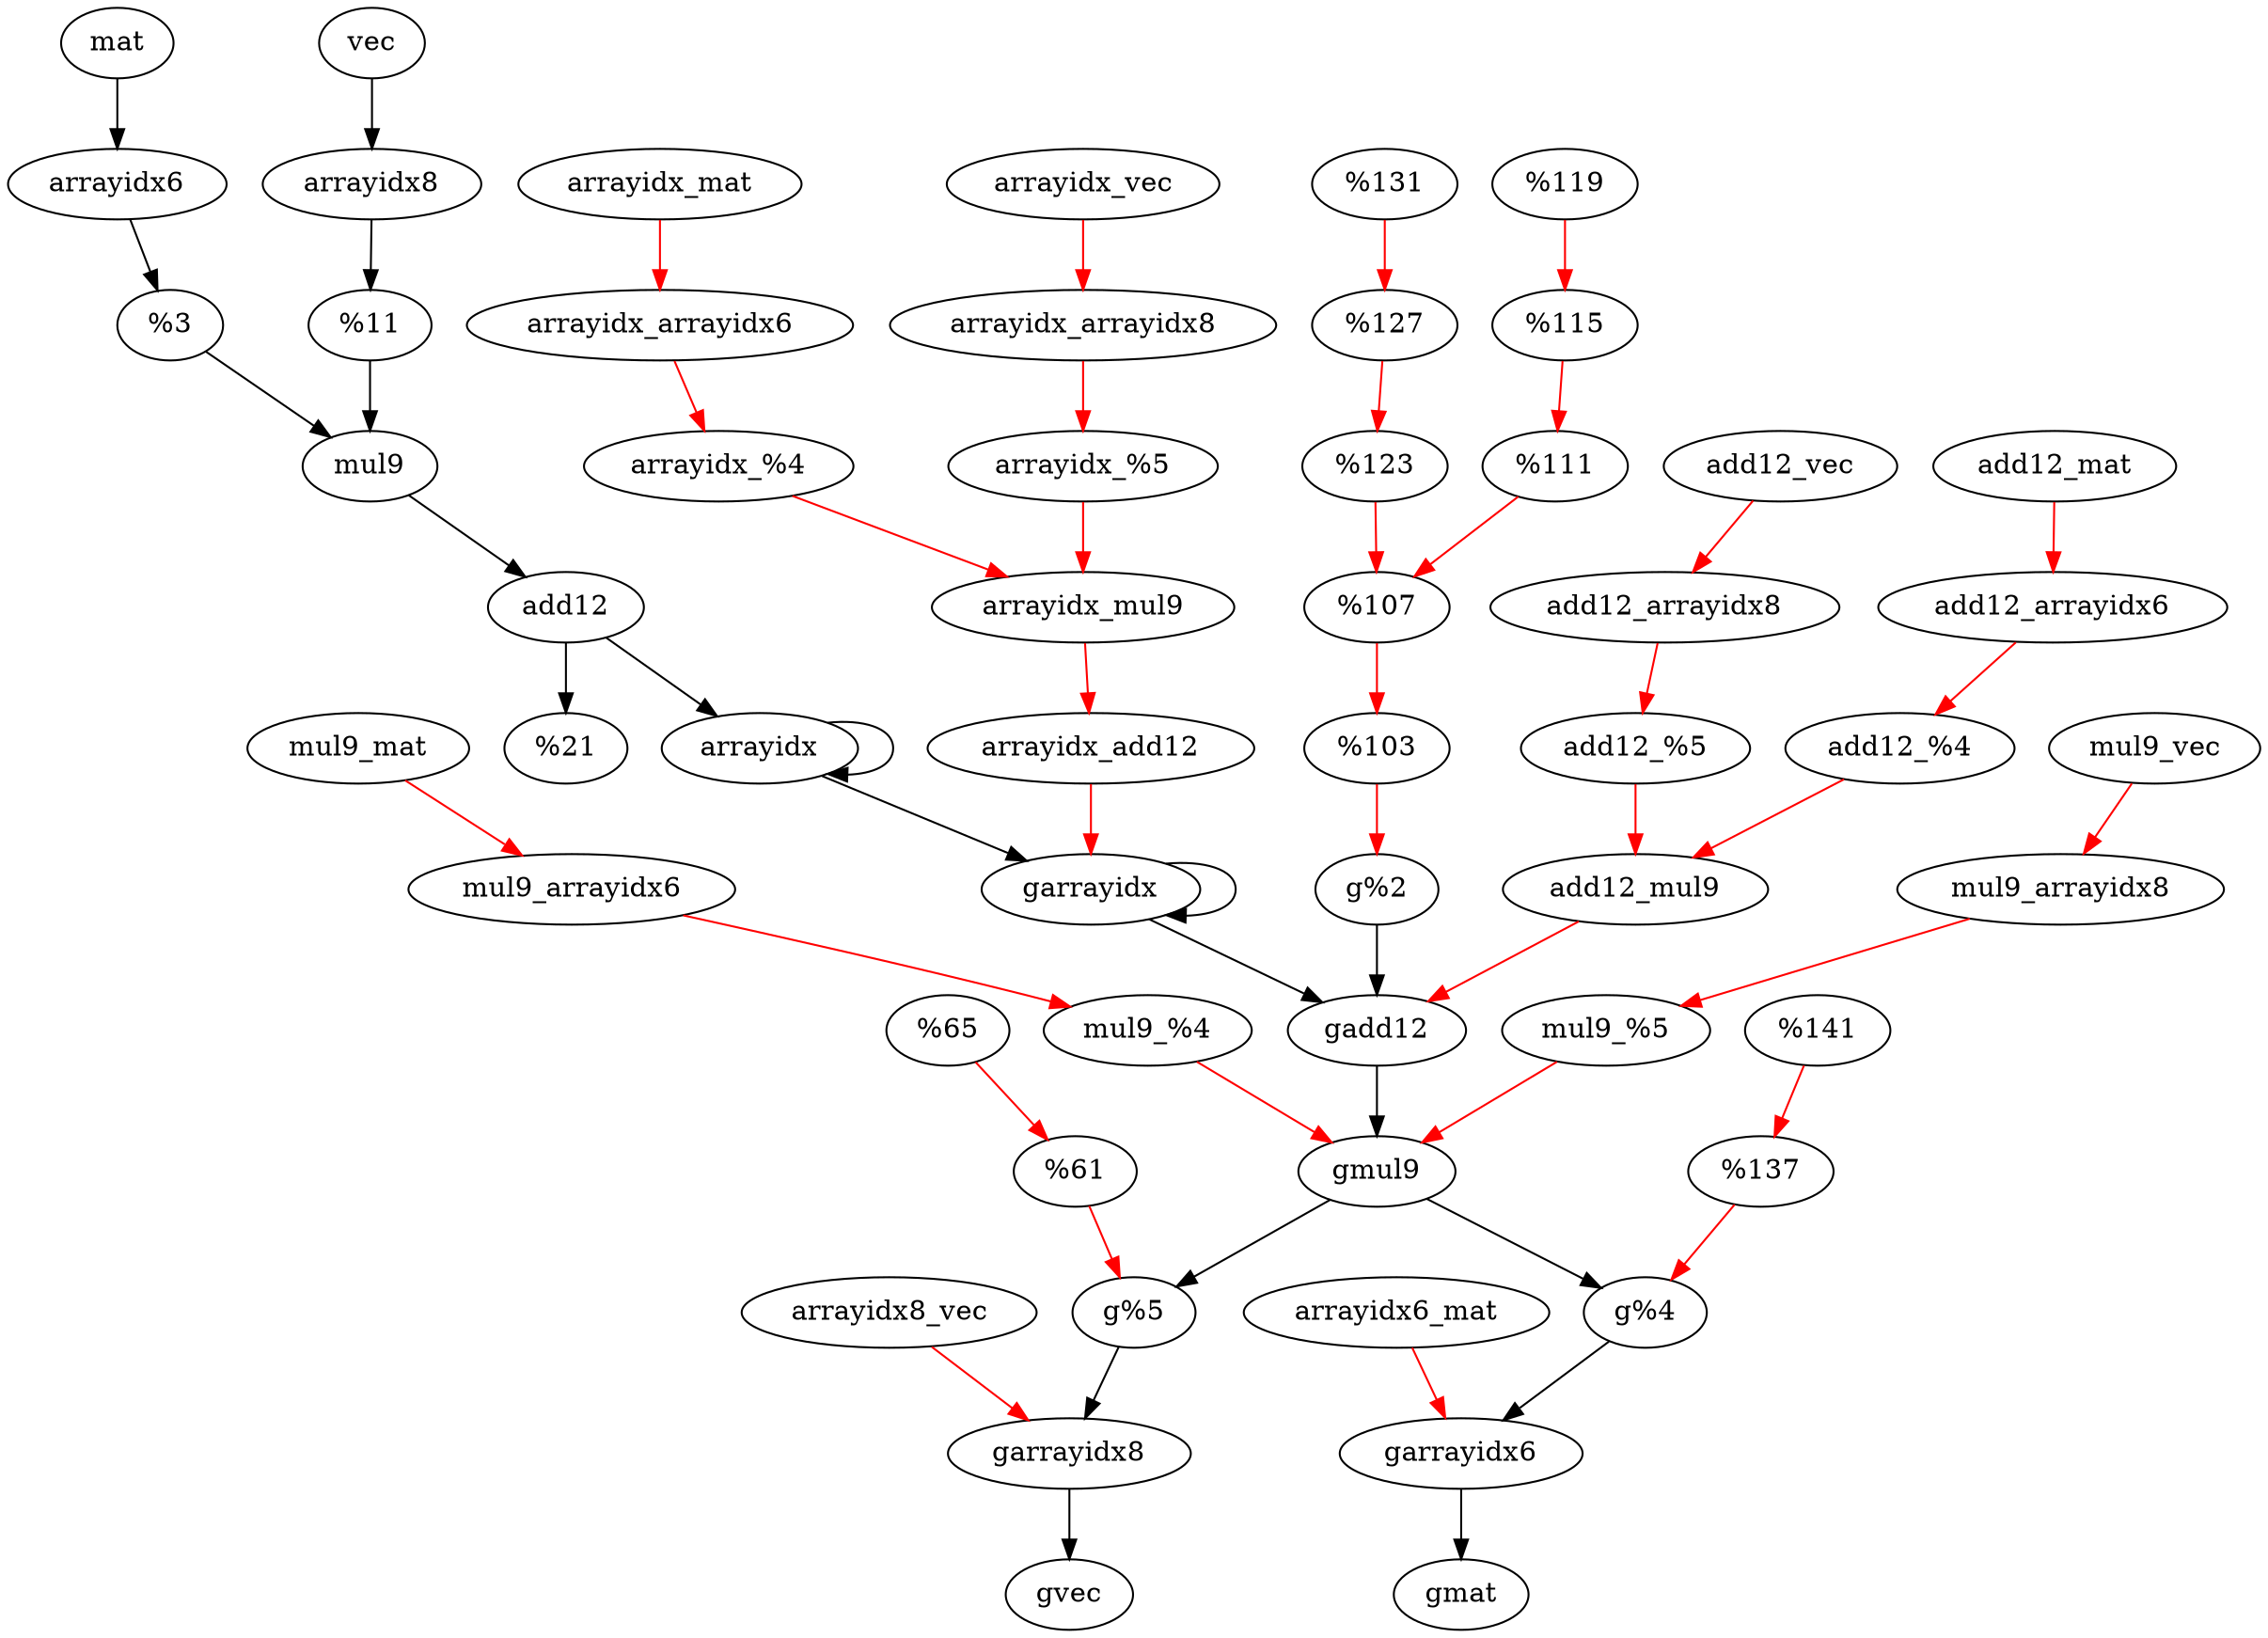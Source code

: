 digraph G {
	subgraph Forward {
		"arrayidx6" -> "%4"
		"mat" -> "arrayidx6"
		"vec" -> "arrayidx8"
		"arrayidx8" -> "%5"
		"arrayidx" -> "arrayidx"
		"%5" -> "mul9"
		"add12" -> "arrayidx"
		"add12" -> "%2"
		"mul9" -> "add12"
		"%4" -> "mul9"
	}
	subgraph Reverse {
		"garrayidx6" -> "gmat"
		"arrayidx6_mat" -> "garrayidx6"[color="red"]
		"garrayidx8" -> "gvec"
		"arrayidx8_vec" -> "garrayidx8"[color="red"]
		"garrayidx" -> "garrayidx"
		"arrayidx" -> "garrayidx"
		"garrayidx" -> "gadd12"
		"arrayidx_add12" -> "garrayidx"[color="red"]
		"arrayidx_mul9" -> "arrayidx_add12"[color="red"]
		"arrayidx_%5" -> "arrayidx_mul9"[color="red"]
		"arrayidx_arrayidx8" -> "arrayidx_%5"[color="red"]
		"arrayidx_vec" -> "arrayidx_arrayidx8"[color="red"]
		"arrayidx_%4" -> "arrayidx_mul9"[color="red"]
		"arrayidx_arrayidx6" -> "arrayidx_%4"[color="red"]
		"arrayidx_mat" -> "arrayidx_arrayidx6"[color="red"]
		"g%5" -> "garrayidx8"
		"%5_arrayidx8" -> "g%5"[color="red"]
		"%5_vec" -> "%5_arrayidx8"[color="red"]
		"gadd12" -> "gmul9"
		"add12_mul9" -> "gadd12"[color="red"]
		"add12_%5" -> "add12_mul9"[color="red"]
		"add12_arrayidx8" -> "add12_%5"[color="red"]
		"add12_vec" -> "add12_arrayidx8"[color="red"]
		"add12_%4" -> "add12_mul9"[color="red"]
		"add12_arrayidx6" -> "add12_%4"[color="red"]
		"add12_mat" -> "add12_arrayidx6"[color="red"]
		"gmul9" -> "g%5"
		"mul9_%5" -> "gmul9"[color="red"]
		"mul9_arrayidx8" -> "mul9_%5"[color="red"]
		"mul9_vec" -> "mul9_arrayidx8"[color="red"]
		"gmul9" -> "g%4"
		"mul9_%4" -> "gmul9"[color="red"]
		"mul9_arrayidx6" -> "mul9_%4"[color="red"]
		"mul9_mat" -> "mul9_arrayidx6"[color="red"]
		"g%2" -> "gadd12"
		"%2_add12" -> "g%2"[color="red"]
		"%2_mul9" -> "%2_add12"[color="red"]
		"%2_%5" -> "%2_mul9"[color="red"]
		"%2_arrayidx8" -> "%2_%5"[color="red"]
		"%2_vec" -> "%2_arrayidx8"[color="red"]
		"%2_%4" -> "%2_mul9"[color="red"]
		"%2_arrayidx6" -> "%2_%4"[color="red"]
		"%2_mat" -> "%2_arrayidx6"[color="red"]
		"g%4" -> "garrayidx6"
		"%4_arrayidx6" -> "g%4"[color="red"]
		"%4_mat" -> "%4_arrayidx6"[color="red"]
	}
}
